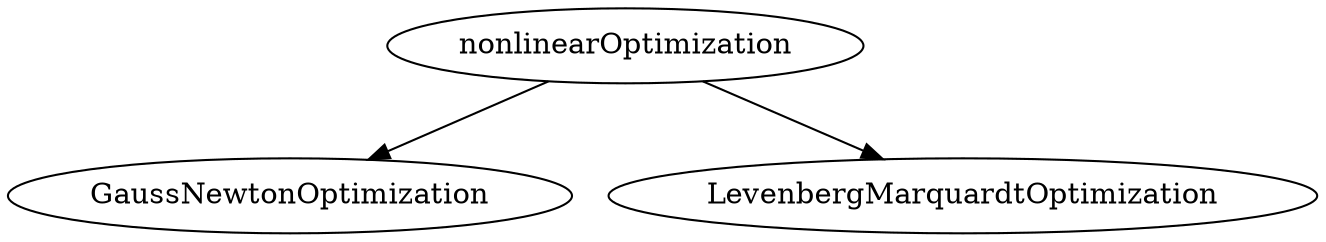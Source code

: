 /* Created by mdot for Matlab */
digraph m2html {
  nonlinearOptimization -> GaussNewtonOptimization;
  nonlinearOptimization -> LevenbergMarquardtOptimization;

  GaussNewtonOptimization [URL="GaussNewtonOptimization.html"];
  LevenbergMarquardtOptimization [URL="LevenbergMarquardtOptimization.html"];
  nonlinearOptimization [URL="nonlinearOptimization.html"];
}